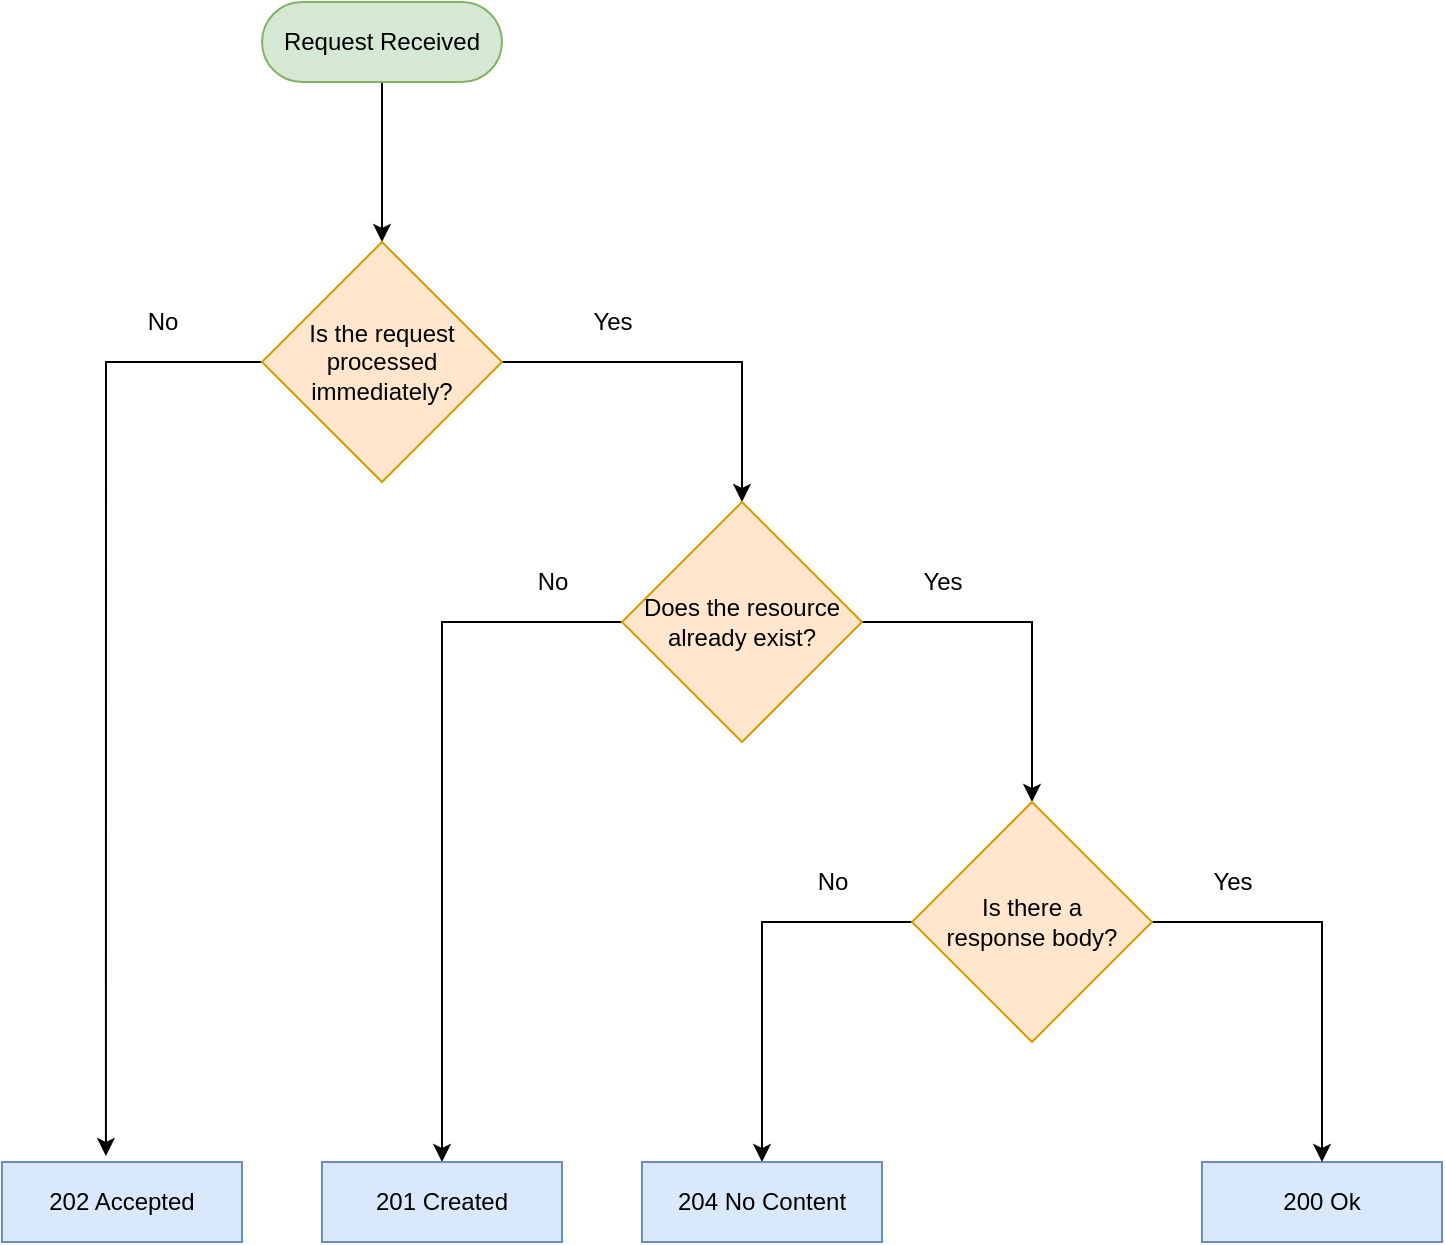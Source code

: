 <mxfile version="14.1.3" type="github">
  <diagram id="kdh8-IDG1pBwvDuyrsrl" name="Page-1">
    <mxGraphModel dx="2019" dy="1166" grid="1" gridSize="10" guides="1" tooltips="1" connect="1" arrows="1" fold="1" page="1" pageScale="1" pageWidth="850" pageHeight="1100" math="0" shadow="0">
      <root>
        <mxCell id="0" />
        <mxCell id="1" parent="0" />
        <mxCell id="bK8ATGNDr7A6mEPvHZfY-4" style="edgeStyle=orthogonalEdgeStyle;rounded=0;orthogonalLoop=1;jettySize=auto;html=1;" edge="1" parent="1" source="bK8ATGNDr7A6mEPvHZfY-1" target="bK8ATGNDr7A6mEPvHZfY-2">
          <mxGeometry relative="1" as="geometry" />
        </mxCell>
        <mxCell id="bK8ATGNDr7A6mEPvHZfY-1" value="Request Received" style="rounded=1;whiteSpace=wrap;html=1;arcSize=50;fillColor=#d5e8d4;strokeColor=#82b366;" vertex="1" parent="1">
          <mxGeometry x="170" y="60" width="120" height="40" as="geometry" />
        </mxCell>
        <mxCell id="bK8ATGNDr7A6mEPvHZfY-5" style="edgeStyle=orthogonalEdgeStyle;rounded=0;orthogonalLoop=1;jettySize=auto;html=1;entryX=0.5;entryY=0;entryDx=0;entryDy=0;" edge="1" parent="1" source="bK8ATGNDr7A6mEPvHZfY-2" target="bK8ATGNDr7A6mEPvHZfY-3">
          <mxGeometry relative="1" as="geometry" />
        </mxCell>
        <mxCell id="bK8ATGNDr7A6mEPvHZfY-15" style="edgeStyle=orthogonalEdgeStyle;rounded=0;orthogonalLoop=1;jettySize=auto;html=1;entryX=0.433;entryY=-0.075;entryDx=0;entryDy=0;entryPerimeter=0;" edge="1" parent="1" source="bK8ATGNDr7A6mEPvHZfY-2" target="bK8ATGNDr7A6mEPvHZfY-14">
          <mxGeometry relative="1" as="geometry" />
        </mxCell>
        <mxCell id="bK8ATGNDr7A6mEPvHZfY-2" value="Is the request processed immediately?" style="rhombus;whiteSpace=wrap;html=1;fillColor=#ffe6cc;strokeColor=#d79b00;" vertex="1" parent="1">
          <mxGeometry x="170" y="180" width="120" height="120" as="geometry" />
        </mxCell>
        <mxCell id="bK8ATGNDr7A6mEPvHZfY-21" style="edgeStyle=orthogonalEdgeStyle;rounded=0;orthogonalLoop=1;jettySize=auto;html=1;" edge="1" parent="1" source="bK8ATGNDr7A6mEPvHZfY-3" target="bK8ATGNDr7A6mEPvHZfY-17">
          <mxGeometry relative="1" as="geometry" />
        </mxCell>
        <mxCell id="bK8ATGNDr7A6mEPvHZfY-22" style="edgeStyle=orthogonalEdgeStyle;rounded=0;orthogonalLoop=1;jettySize=auto;html=1;entryX=0.5;entryY=0;entryDx=0;entryDy=0;" edge="1" parent="1" source="bK8ATGNDr7A6mEPvHZfY-3" target="bK8ATGNDr7A6mEPvHZfY-20">
          <mxGeometry relative="1" as="geometry" />
        </mxCell>
        <mxCell id="bK8ATGNDr7A6mEPvHZfY-3" value="Does the resource already exist?" style="rhombus;whiteSpace=wrap;html=1;fillColor=#ffe6cc;strokeColor=#d79b00;" vertex="1" parent="1">
          <mxGeometry x="350" y="310" width="120" height="120" as="geometry" />
        </mxCell>
        <mxCell id="bK8ATGNDr7A6mEPvHZfY-7" value="200 Ok" style="rounded=0;whiteSpace=wrap;html=1;labelBackgroundColor=none;fillColor=#dae8fc;strokeColor=#6c8ebf;" vertex="1" parent="1">
          <mxGeometry x="640" y="640" width="120" height="40" as="geometry" />
        </mxCell>
        <mxCell id="bK8ATGNDr7A6mEPvHZfY-11" value="Yes" style="text;html=1;align=center;verticalAlign=middle;resizable=0;points=[];autosize=1;" vertex="1" parent="1">
          <mxGeometry x="325" y="210" width="40" height="20" as="geometry" />
        </mxCell>
        <mxCell id="bK8ATGNDr7A6mEPvHZfY-13" value="Yes" style="text;html=1;align=center;verticalAlign=middle;resizable=0;points=[];autosize=1;" vertex="1" parent="1">
          <mxGeometry x="490" y="340" width="40" height="20" as="geometry" />
        </mxCell>
        <mxCell id="bK8ATGNDr7A6mEPvHZfY-14" value="202 Accepted" style="rounded=0;whiteSpace=wrap;html=1;labelBackgroundColor=none;fillColor=#dae8fc;strokeColor=#6c8ebf;" vertex="1" parent="1">
          <mxGeometry x="40" y="640" width="120" height="40" as="geometry" />
        </mxCell>
        <mxCell id="bK8ATGNDr7A6mEPvHZfY-16" value="No" style="text;html=1;align=center;verticalAlign=middle;resizable=0;points=[];autosize=1;" vertex="1" parent="1">
          <mxGeometry x="105" y="210" width="30" height="20" as="geometry" />
        </mxCell>
        <mxCell id="bK8ATGNDr7A6mEPvHZfY-17" value="201 Created" style="rounded=0;whiteSpace=wrap;html=1;labelBackgroundColor=none;fillColor=#dae8fc;strokeColor=#6c8ebf;" vertex="1" parent="1">
          <mxGeometry x="200" y="640" width="120" height="40" as="geometry" />
        </mxCell>
        <mxCell id="bK8ATGNDr7A6mEPvHZfY-19" value="No" style="text;html=1;align=center;verticalAlign=middle;resizable=0;points=[];autosize=1;" vertex="1" parent="1">
          <mxGeometry x="300" y="340" width="30" height="20" as="geometry" />
        </mxCell>
        <mxCell id="bK8ATGNDr7A6mEPvHZfY-23" style="edgeStyle=orthogonalEdgeStyle;rounded=0;orthogonalLoop=1;jettySize=auto;html=1;entryX=0.5;entryY=0;entryDx=0;entryDy=0;" edge="1" parent="1" source="bK8ATGNDr7A6mEPvHZfY-20" target="bK8ATGNDr7A6mEPvHZfY-7">
          <mxGeometry relative="1" as="geometry">
            <mxPoint x="730" y="610" as="targetPoint" />
          </mxGeometry>
        </mxCell>
        <mxCell id="bK8ATGNDr7A6mEPvHZfY-27" style="edgeStyle=orthogonalEdgeStyle;rounded=0;orthogonalLoop=1;jettySize=auto;html=1;entryX=0.5;entryY=0;entryDx=0;entryDy=0;" edge="1" parent="1" source="bK8ATGNDr7A6mEPvHZfY-20" target="bK8ATGNDr7A6mEPvHZfY-24">
          <mxGeometry relative="1" as="geometry">
            <mxPoint x="410" y="640" as="targetPoint" />
          </mxGeometry>
        </mxCell>
        <mxCell id="bK8ATGNDr7A6mEPvHZfY-20" value="Is there a&lt;br&gt;response body?" style="rhombus;whiteSpace=wrap;html=1;fillColor=#ffe6cc;strokeColor=#d79b00;" vertex="1" parent="1">
          <mxGeometry x="495" y="460" width="120" height="120" as="geometry" />
        </mxCell>
        <mxCell id="bK8ATGNDr7A6mEPvHZfY-24" value="204 No Content" style="rounded=0;whiteSpace=wrap;html=1;labelBackgroundColor=none;fillColor=#dae8fc;strokeColor=#6c8ebf;" vertex="1" parent="1">
          <mxGeometry x="360" y="640" width="120" height="40" as="geometry" />
        </mxCell>
        <mxCell id="bK8ATGNDr7A6mEPvHZfY-29" value="Yes" style="text;html=1;align=center;verticalAlign=middle;resizable=0;points=[];autosize=1;" vertex="1" parent="1">
          <mxGeometry x="635" y="490" width="40" height="20" as="geometry" />
        </mxCell>
        <mxCell id="bK8ATGNDr7A6mEPvHZfY-30" value="No" style="text;html=1;align=center;verticalAlign=middle;resizable=0;points=[];autosize=1;" vertex="1" parent="1">
          <mxGeometry x="440" y="490" width="30" height="20" as="geometry" />
        </mxCell>
      </root>
    </mxGraphModel>
  </diagram>
</mxfile>
